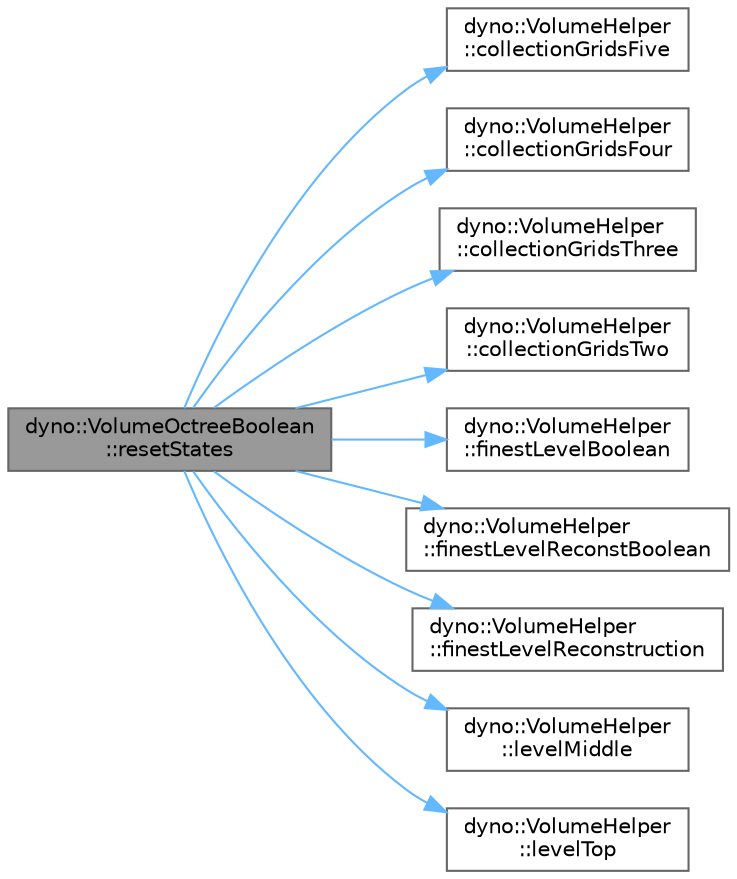 digraph "dyno::VolumeOctreeBoolean::resetStates"
{
 // LATEX_PDF_SIZE
  bgcolor="transparent";
  edge [fontname=Helvetica,fontsize=10,labelfontname=Helvetica,labelfontsize=10];
  node [fontname=Helvetica,fontsize=10,shape=box,height=0.2,width=0.4];
  rankdir="LR";
  Node1 [id="Node000001",label="dyno::VolumeOctreeBoolean\l::resetStates",height=0.2,width=0.4,color="gray40", fillcolor="grey60", style="filled", fontcolor="black",tooltip=" "];
  Node1 -> Node2 [id="edge1_Node000001_Node000002",color="steelblue1",style="solid",tooltip=" "];
  Node2 [id="Node000002",label="dyno::VolumeHelper\l::collectionGridsFive",height=0.2,width=0.4,color="grey40", fillcolor="white", style="filled",URL="$classdyno_1_1_volume_helper.html#a673ed1cf7d0c4699543683b71cb2ea2e",tooltip=" "];
  Node1 -> Node3 [id="edge2_Node000001_Node000003",color="steelblue1",style="solid",tooltip=" "];
  Node3 [id="Node000003",label="dyno::VolumeHelper\l::collectionGridsFour",height=0.2,width=0.4,color="grey40", fillcolor="white", style="filled",URL="$classdyno_1_1_volume_helper.html#a0e01105d1e186ec7fdc4d818ea9ae68b",tooltip=" "];
  Node1 -> Node4 [id="edge3_Node000001_Node000004",color="steelblue1",style="solid",tooltip=" "];
  Node4 [id="Node000004",label="dyno::VolumeHelper\l::collectionGridsThree",height=0.2,width=0.4,color="grey40", fillcolor="white", style="filled",URL="$classdyno_1_1_volume_helper.html#ab6dfae25f621237c85982681456cfa19",tooltip=" "];
  Node1 -> Node5 [id="edge4_Node000001_Node000005",color="steelblue1",style="solid",tooltip=" "];
  Node5 [id="Node000005",label="dyno::VolumeHelper\l::collectionGridsTwo",height=0.2,width=0.4,color="grey40", fillcolor="white", style="filled",URL="$classdyno_1_1_volume_helper.html#a12429bd4531e471e0a34b81f851dfa86",tooltip=" "];
  Node1 -> Node6 [id="edge5_Node000001_Node000006",color="steelblue1",style="solid",tooltip=" "];
  Node6 [id="Node000006",label="dyno::VolumeHelper\l::finestLevelBoolean",height=0.2,width=0.4,color="grey40", fillcolor="white", style="filled",URL="$classdyno_1_1_volume_helper.html#a58ea41b4199a0ced6d232c4c409e5176",tooltip=" "];
  Node1 -> Node7 [id="edge6_Node000001_Node000007",color="steelblue1",style="solid",tooltip=" "];
  Node7 [id="Node000007",label="dyno::VolumeHelper\l::finestLevelReconstBoolean",height=0.2,width=0.4,color="grey40", fillcolor="white", style="filled",URL="$classdyno_1_1_volume_helper.html#a40100c8e947c4fa61cb5c93595f703c1",tooltip=" "];
  Node1 -> Node8 [id="edge7_Node000001_Node000008",color="steelblue1",style="solid",tooltip=" "];
  Node8 [id="Node000008",label="dyno::VolumeHelper\l::finestLevelReconstruction",height=0.2,width=0.4,color="grey40", fillcolor="white", style="filled",URL="$classdyno_1_1_volume_helper.html#aa4748e51f7140dd0503b165a5f523641",tooltip=" "];
  Node1 -> Node9 [id="edge8_Node000001_Node000009",color="steelblue1",style="solid",tooltip=" "];
  Node9 [id="Node000009",label="dyno::VolumeHelper\l::levelMiddle",height=0.2,width=0.4,color="grey40", fillcolor="white", style="filled",URL="$classdyno_1_1_volume_helper.html#a09ab18220098db45f0013ff256869d82",tooltip=" "];
  Node1 -> Node10 [id="edge9_Node000001_Node000010",color="steelblue1",style="solid",tooltip=" "];
  Node10 [id="Node000010",label="dyno::VolumeHelper\l::levelTop",height=0.2,width=0.4,color="grey40", fillcolor="white", style="filled",URL="$classdyno_1_1_volume_helper.html#a0f85fd42e9c57e64c539d09e41acb257",tooltip=" "];
}
